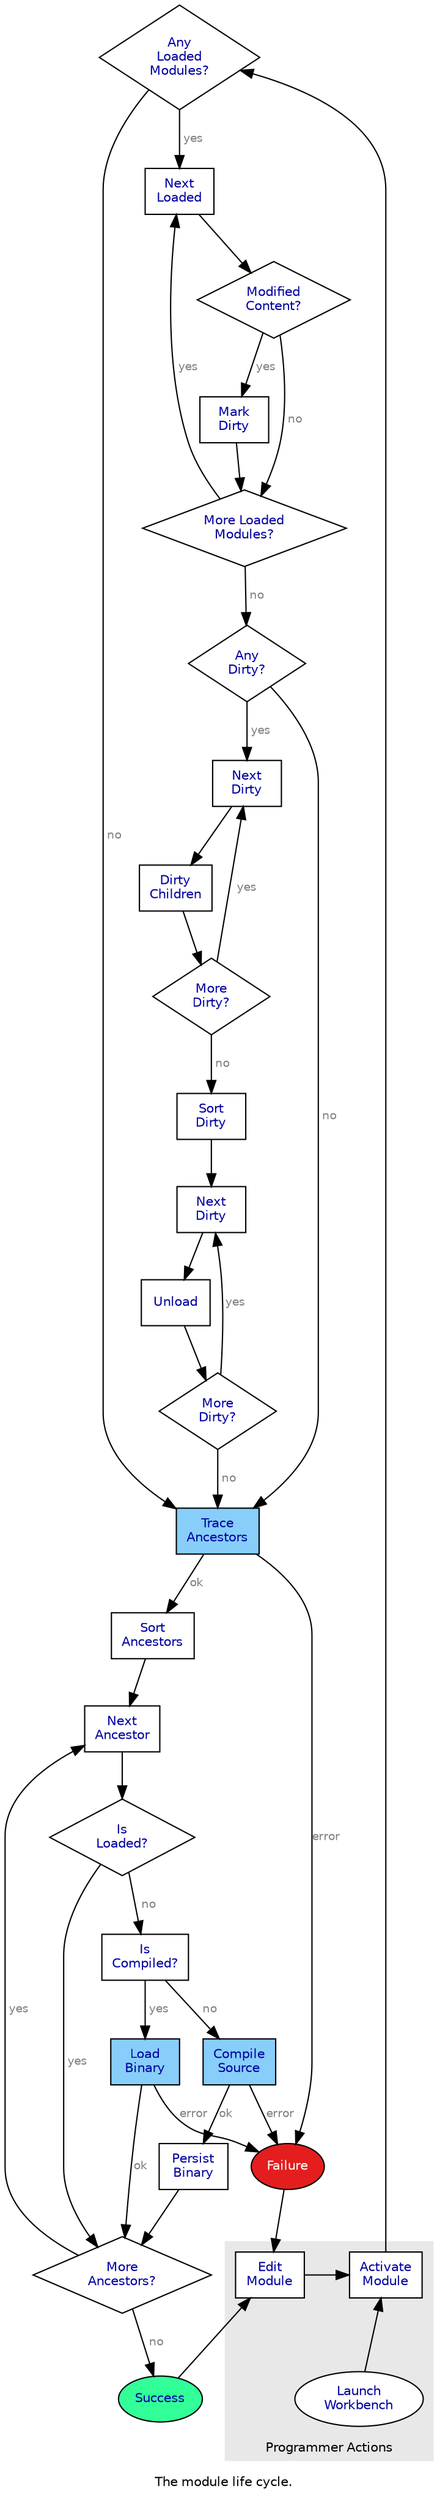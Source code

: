 strict digraph "Module Life Cycle"
{
	compound="true";
	label="The module life cycle.";
	labelloc="bottom";
	labeljust="center";
	fontname="Helvetica";
	fontsize="10";
	fontcolor="#000000";
	rankdir="TB";

	node
	[
		shape="box",
		fontname="Helvetica",
		fontsize="10",
		fontcolor="#0000A0",
		target="_top"
	];
	edge
	[
		fontname="Helvetica",
		fontsize="9",
		fontcolor="#808080"
	];

	subgraph cluster_programmer
	{
		label="Programmer Actions";
		style="filled";
		color="#e8e8e8";

		node
		[
			style="filled",
			fillcolor="#ffffff"
		];

		edit
		[
			label="Edit\nModule",
			tooltip="The programmer edits the source module, to fix a bug, enhance or add a feature, extend an API, etc.",
			href="/about-avail/documentation/modules/module-life-cycle.html#edit"
		];
		workbench
		[
			label="Launch\nWorkbench",
			tooltip="The programmer launches the Avail workbench in order to develop and test the module.",
			shape="ellipse",
			href="/about-avail/documentation/modules/module-life-cycle.html#workbench"
		];
		activate
		[
			label="Activate\nModule",
			tooltip="The programmer activate the module by double-clicking it in the Avail workbench. The process begins by unloading any modules that have changed (and their descendents) since the last activation.",
			href="/about-avail/documentation/modules/module-life-cycle.html#activate"
		];

		{rank="source"; edit -> activate;}
		workbench -> activate;
	}

	subgraph unloading
	{
		label="Unloading Phase";

		anyLoaded
		[
			label="Any\nLoaded\nModules?",
			tooltip="Are there any modules loaded already? If so, then scan through these (in parallel), determining which ones need to be unloaded.",
			shape="diamond",
			href="/about-avail/documentation/modules/module-life-cycle.html#anyLoaded"
		];
		moreLoaded
		[
			label="More Loaded\nModules?",
			tooltip="Are there any more loaded modules that have not yet been checked?",
			shape="diamond",
			href="/about-avail/documentation/modules/module-life-cycle.html#moreLoaded"
		];
		nextLoaded
		[
			label="Next\nLoaded",
			tooltip="Proceed to the next loaded module.",
			href="/about-avail/documentation/modules/module-life-cycle.html#nextLoaded"
		];
		modified
		[
			label="Modified\nContent?"
			tooltip="Use the module's timestamp and content hash to determine if it has changed since it was loaded.",
			shape="diamond",
			href="/about-avail/documentation/modules/module-life-cycle.html#modified"
		];
		dirty
		[
			label="Mark\nDirty",
			tooltip="Mark the module as dirty and place it into the dirty queue.",
			href="/about-avail/documentation/modules/module-life-cycle.html#dirty"
		];
		anyDirty
		[
			label="Any\nDirty?",
			tooltip="Are there any modules in the dirty queue?",
			shape="diamond",
			href="/about-avail/documentation/modules/module-life-cycle.html#anyDirty"
		];
		moreDirty
		[
			label="More\nDirty?",
			tooltip="Are there more dirty modules in the dirty queue?",
			shape="diamond",
			href="/about-avail/documentation/modules/module-life-cycle.html#moreDirty"
		];
		nextDirty
		[
			label="Next\nDirty",
			tooltip="Extract a module from the dirty queue.",
			href="/about-avail/documentation/modules/module-life-cycle.html#nextDirty"
		];
		dirtyChildren
		[
			label="Dirty\nChildren",
			tooltip="Mark every immediate dependent (direct importer) of the module as dirty. Place onto the dirty queue those that have never been placed there before.",
			href="/about-avail/documentation/modules/module-life-cycle.html#dirtyChildren"
		];
		sortUnload
		[
			label="Sort\nDirty",
			tooltip="Sort all dirty modules into reverse topological order, i.e. modules are processed from downstream to upstream.",
			href="/about-avail/documentation/modules/module-life-cycle.html#sortUnload"
		];
		moreUnload
		[
			label="More\nDirty?",
			tooltip="Are there more dirty modules to unload?",
			shape="diamond",
			href="/about-avail/documentation/modules/module-life-cycle.html#moreUnload"
		];
		nextUnload
		[
			label="Next\nDirty",
			tooltip="Proceed to the next dirty module in the established topological order.",
			href="/about-avail/documentation/modules/module-life-cycle.html#nextUnload"
		];
		unload
		[
				label="Unload",
				tooltip="Since the dirty module has no dependents loaded anymore, it is safe to unload it.",
			href="/about-avail/documentation/modules/module-life-cycle.html#unload"
		];

		activate -> anyLoaded;
		anyLoaded -> nextLoaded [label=" yes"];
		moreLoaded -> nextLoaded [label=" yes"];
		moreLoaded -> anyDirty [label=" no"];
		nextLoaded -> modified;
		modified -> dirty [label=" yes"];
		modified -> moreLoaded [label=" no"];
		dirty -> moreLoaded;
		anyDirty -> nextDirty [label=" yes"];
		moreDirty -> nextDirty [label=" yes"];
		moreDirty -> sortUnload [label=" no"];
		nextDirty -> dirtyChildren;
		dirtyChildren -> moreDirty;
		sortUnload -> nextUnload;
		moreUnload -> nextUnload [label=" yes"];
		nextUnload -> unload;
		unload -> moreUnload;
	}

	subgraph loading
	{
		label="Loading Phase";

		trace
		[
			label="Trace\nAncestors",
			tooltip="The system traces the activated module to determine its ancestry, i.e., all upstream modules. These will be explored in reverse topological order, starting at the activating module and working upstream. Then they are sorted into topological order, starting at modules without ancestors and working downstream toward the activated module. The process is aborted if any ancestral module headers contain errors.",
			style="filled",
			fillcolor="#87cefa",
			href="/about-avail/documentation/modules/module-life-cycle.html#trace"
		];
		sortAncestors
		[
			label="Sort\nAncestors",
			tooltip="Topologically sort the ancestors such that the furthest ancestors will be processed first and the activated module will be processed last.",
			href="/about-avail/documentation/modules/module-life-cycle.html#sortAncestors"
		];
		moreAncestors
		[
			label="More\nAncestors?",
			tooltip="Are there more ancestors in the established topological order? This includes the activated module itself, which is processed last.",
			shape="diamond",
			href="/about-avail/documentation/modules/module-life-cycle.html#moreAncestors"
		];
		nextAncestor
		[
			label="Next\nAncestor",
			tooltip="Proceed using the next ancestor in the established topological order.",
			href="/about-avail/documentation/modules/module-life-cycle.html#nextAncestor"
		];
		isLoaded
		[
			label="Is\nLoaded?",
			tooltip="Is the ancestor loaded? If so, then nothing in its own ancestry could have changed.",
			shape="diamond",
			href="/about-avail/documentation/modules/module-life-cycle.html#isLoaded"
		];
		isCompiled
		[
			label="Is\nCompiled?",
			tooltip="Use the source module's timestamp and content hash to determine if the binary module repository contains a suitable compiled binary.",
			href="/about-avail/documentation/modules/module-life-cycle.html#isCompiled"
		];
		load
		[
			label="Load\nBinary",
			tooltip="Load the appropriate compilation of the module from a binary module repository. The process is aborted if this fails.",
			style="filled",
			fillcolor="#87cefa",
			href="/about-avail/documentation/modules/module-life-cycle.html#load"
		];
		compile
		[
			label="Compile\nSource",
			tooltip="Compile the source module. The process is aborted if this fails.",
			style="filled",
			fillcolor="#87cefa",
			href="/about-avail/documentation/modules/module-life-cycle.html#compile"
		];
		persist
		[
			label="Persist\nBinary",
			tooltip="Write the new compiled binary into the appropriate binary module repository.",
			href="/about-avail/documentation/modules/module-life-cycle.html#persist"
		];

		anyDirty -> trace [label=" no"];
		anyLoaded -> trace [label=" no"];
		moreUnload -> trace [label=" no"];
		trace -> sortAncestors [label="ok"];
		sortAncestors -> nextAncestor;
		moreAncestors -> nextAncestor [label=" yes"];
		nextAncestor -> isLoaded;
		isLoaded -> moreAncestors [label=" yes"];
		isLoaded -> isCompiled [label=" no"];
		isCompiled -> load [label=" yes"];
		isCompiled -> compile [label=" no"];
		load -> moreAncestors [label="ok"];
		compile -> persist [label="ok"];
		persist -> moreAncestors;
	}

	failure
	[
		label="Failure",
		tooltip="Activation failed.",
		shape="ellipse",
		style="filled",
		fillcolor="#e41e1e",
		fontcolor="#ffffff",
		href="/about-avail/documentation/modules/module-life-cycle.html#failure"
	];
	success
	[
		label="Success",
		tooltip="Activation succeeded.",
		shape="ellipse",
		style="filled",
		fillcolor="#33ff99",
		href="/about-avail/documentation/modules/module-life-cycle.html#success"
	];

	trace -> failure [label="error"];
	load -> failure [label="error"];
	compile -> failure [label="error"];
	moreAncestors -> success [label=" no"];
	failure -> edit;
	success -> edit;
}
